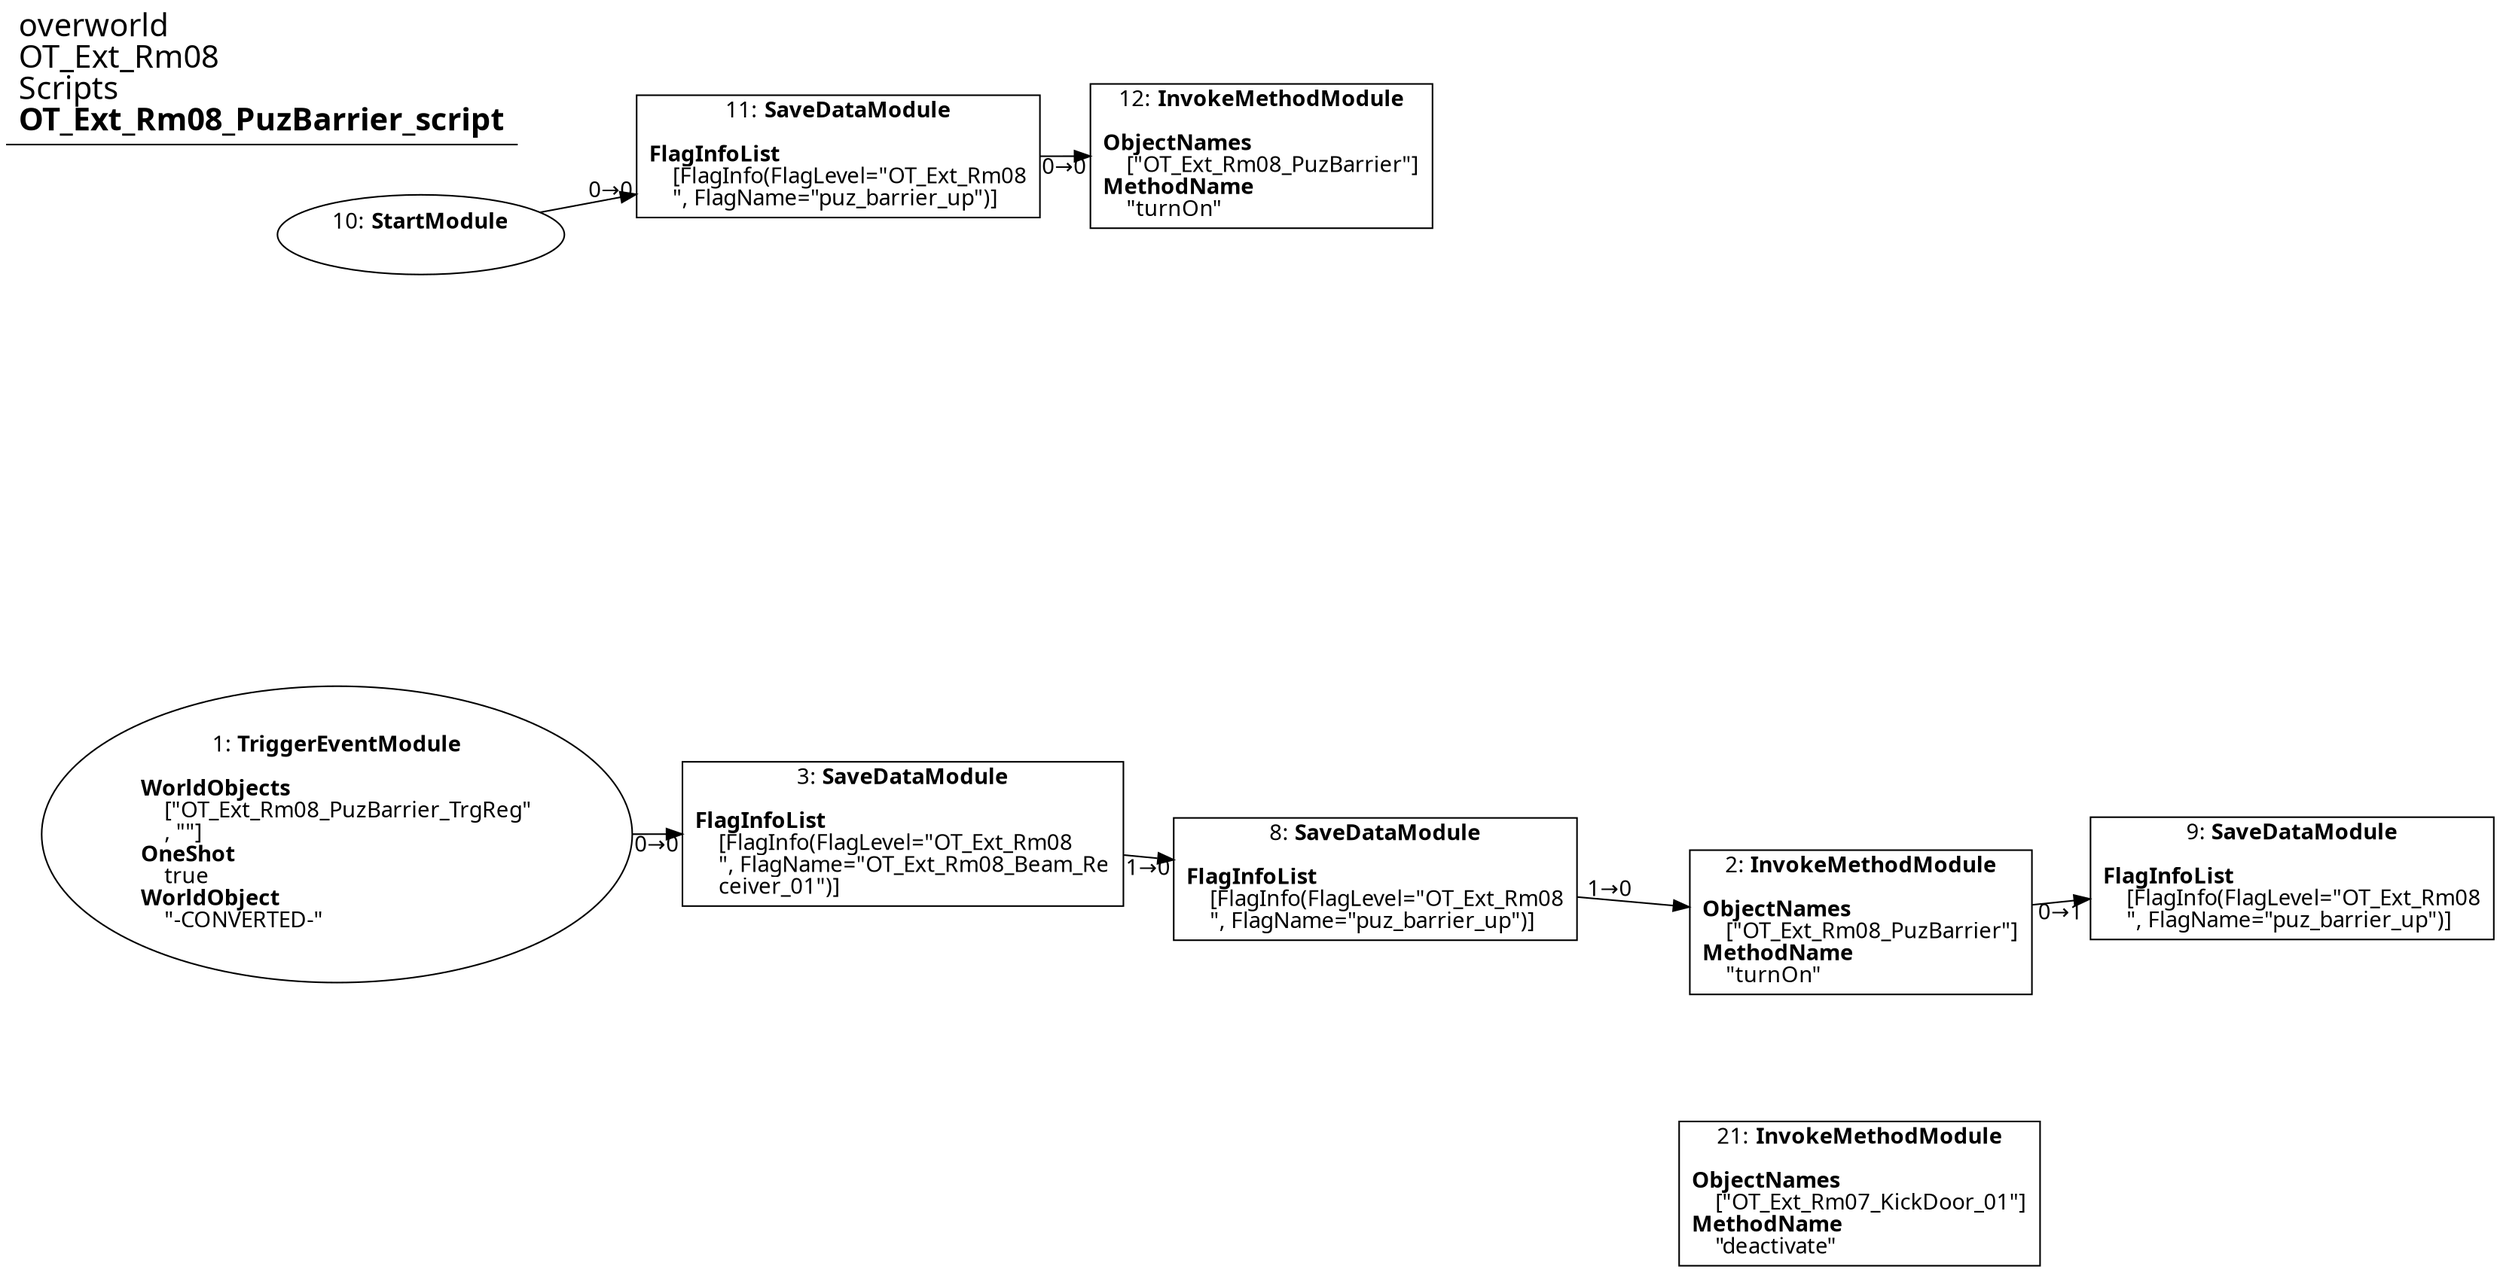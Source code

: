 digraph {
    layout = fdp;
    overlap = prism;
    sep = "+16";
    splines = spline;

    node [ shape = box ];

    graph [ fontname = "Segoe UI" ];
    node [ fontname = "Segoe UI" ];
    edge [ fontname = "Segoe UI" ];

    1 [ label = <1: <b>TriggerEventModule</b><br/><br/><b>WorldObjects</b><br align="left"/>    [&quot;OT_Ext_Rm08_PuzBarrier_TrgReg&quot;<br align="left"/>    , &quot;&quot;]<br align="left"/><b>OneShot</b><br align="left"/>    true<br align="left"/><b>WorldObject</b><br align="left"/>    &quot;-CONVERTED-&quot;<br align="left"/>> ];
    1 [ shape = oval ]
    1 [ pos = "0.102000006,-0.179!" ];
    1 -> 3 [ label = "0→0" ];

    2 [ label = <2: <b>InvokeMethodModule</b><br/><br/><b>ObjectNames</b><br align="left"/>    [&quot;OT_Ext_Rm08_PuzBarrier&quot;]<br align="left"/><b>MethodName</b><br align="left"/>    &quot;turnOn&quot;<br align="left"/>> ];
    2 [ pos = "0.89000005,-0.22500001!" ];
    2 -> 9 [ label = "0→1" ];

    3 [ label = <3: <b>SaveDataModule</b><br/><br/><b>FlagInfoList</b><br align="left"/>    [FlagInfo(FlagLevel=&quot;OT_Ext_Rm08<br align="left"/>    &quot;, FlagName=&quot;OT_Ext_Rm08_Beam_Re<br align="left"/>    ceiver_01&quot;)]<br align="left"/>> ];
    3 [ pos = "0.39100003,-0.179!" ];
    3 -> 8 [ label = "1→0" ];

    8 [ label = <8: <b>SaveDataModule</b><br/><br/><b>FlagInfoList</b><br align="left"/>    [FlagInfo(FlagLevel=&quot;OT_Ext_Rm08<br align="left"/>    &quot;, FlagName=&quot;puz_barrier_up&quot;)]<br align="left"/>> ];
    8 [ pos = "0.63000005,-0.202!" ];
    8 -> 2 [ label = "1→0" ];

    9 [ label = <9: <b>SaveDataModule</b><br/><br/><b>FlagInfoList</b><br align="left"/>    [FlagInfo(FlagLevel=&quot;OT_Ext_Rm08<br align="left"/>    &quot;, FlagName=&quot;puz_barrier_up&quot;)]<br align="left"/>> ];
    9 [ pos = "1.116,-0.202!" ];

    10 [ label = <10: <b>StartModule</b><br/><br/>> ];
    10 [ shape = oval ]
    10 [ pos = "0.097,0.17600001!" ];
    10 -> 11 [ label = "0→0" ];

    11 [ label = <11: <b>SaveDataModule</b><br/><br/><b>FlagInfoList</b><br align="left"/>    [FlagInfo(FlagLevel=&quot;OT_Ext_Rm08<br align="left"/>    &quot;, FlagName=&quot;puz_barrier_up&quot;)]<br align="left"/>> ];
    11 [ pos = "0.31,0.17600001!" ];
    11 -> 12 [ label = "0→0" ];

    12 [ label = <12: <b>InvokeMethodModule</b><br/><br/><b>ObjectNames</b><br align="left"/>    [&quot;OT_Ext_Rm08_PuzBarrier&quot;]<br align="left"/><b>MethodName</b><br align="left"/>    &quot;turnOn&quot;<br align="left"/>> ];
    12 [ pos = "0.551,0.17600001!" ];

    21 [ label = <21: <b>InvokeMethodModule</b><br/><br/><b>ObjectNames</b><br align="left"/>    [&quot;OT_Ext_Rm07_KickDoor_01&quot;]<br align="left"/><b>MethodName</b><br align="left"/>    &quot;deactivate&quot;<br align="left"/>> ];
    21 [ pos = "0.89000005,-0.367!" ];

    title [ pos = "0.096,0.177!" ];
    title [ shape = underline ];
    title [ label = <<font point-size="20">overworld<br align="left"/>OT_Ext_Rm08<br align="left"/>Scripts<br align="left"/><b>OT_Ext_Rm08_PuzBarrier_script</b><br align="left"/></font>> ];
}
